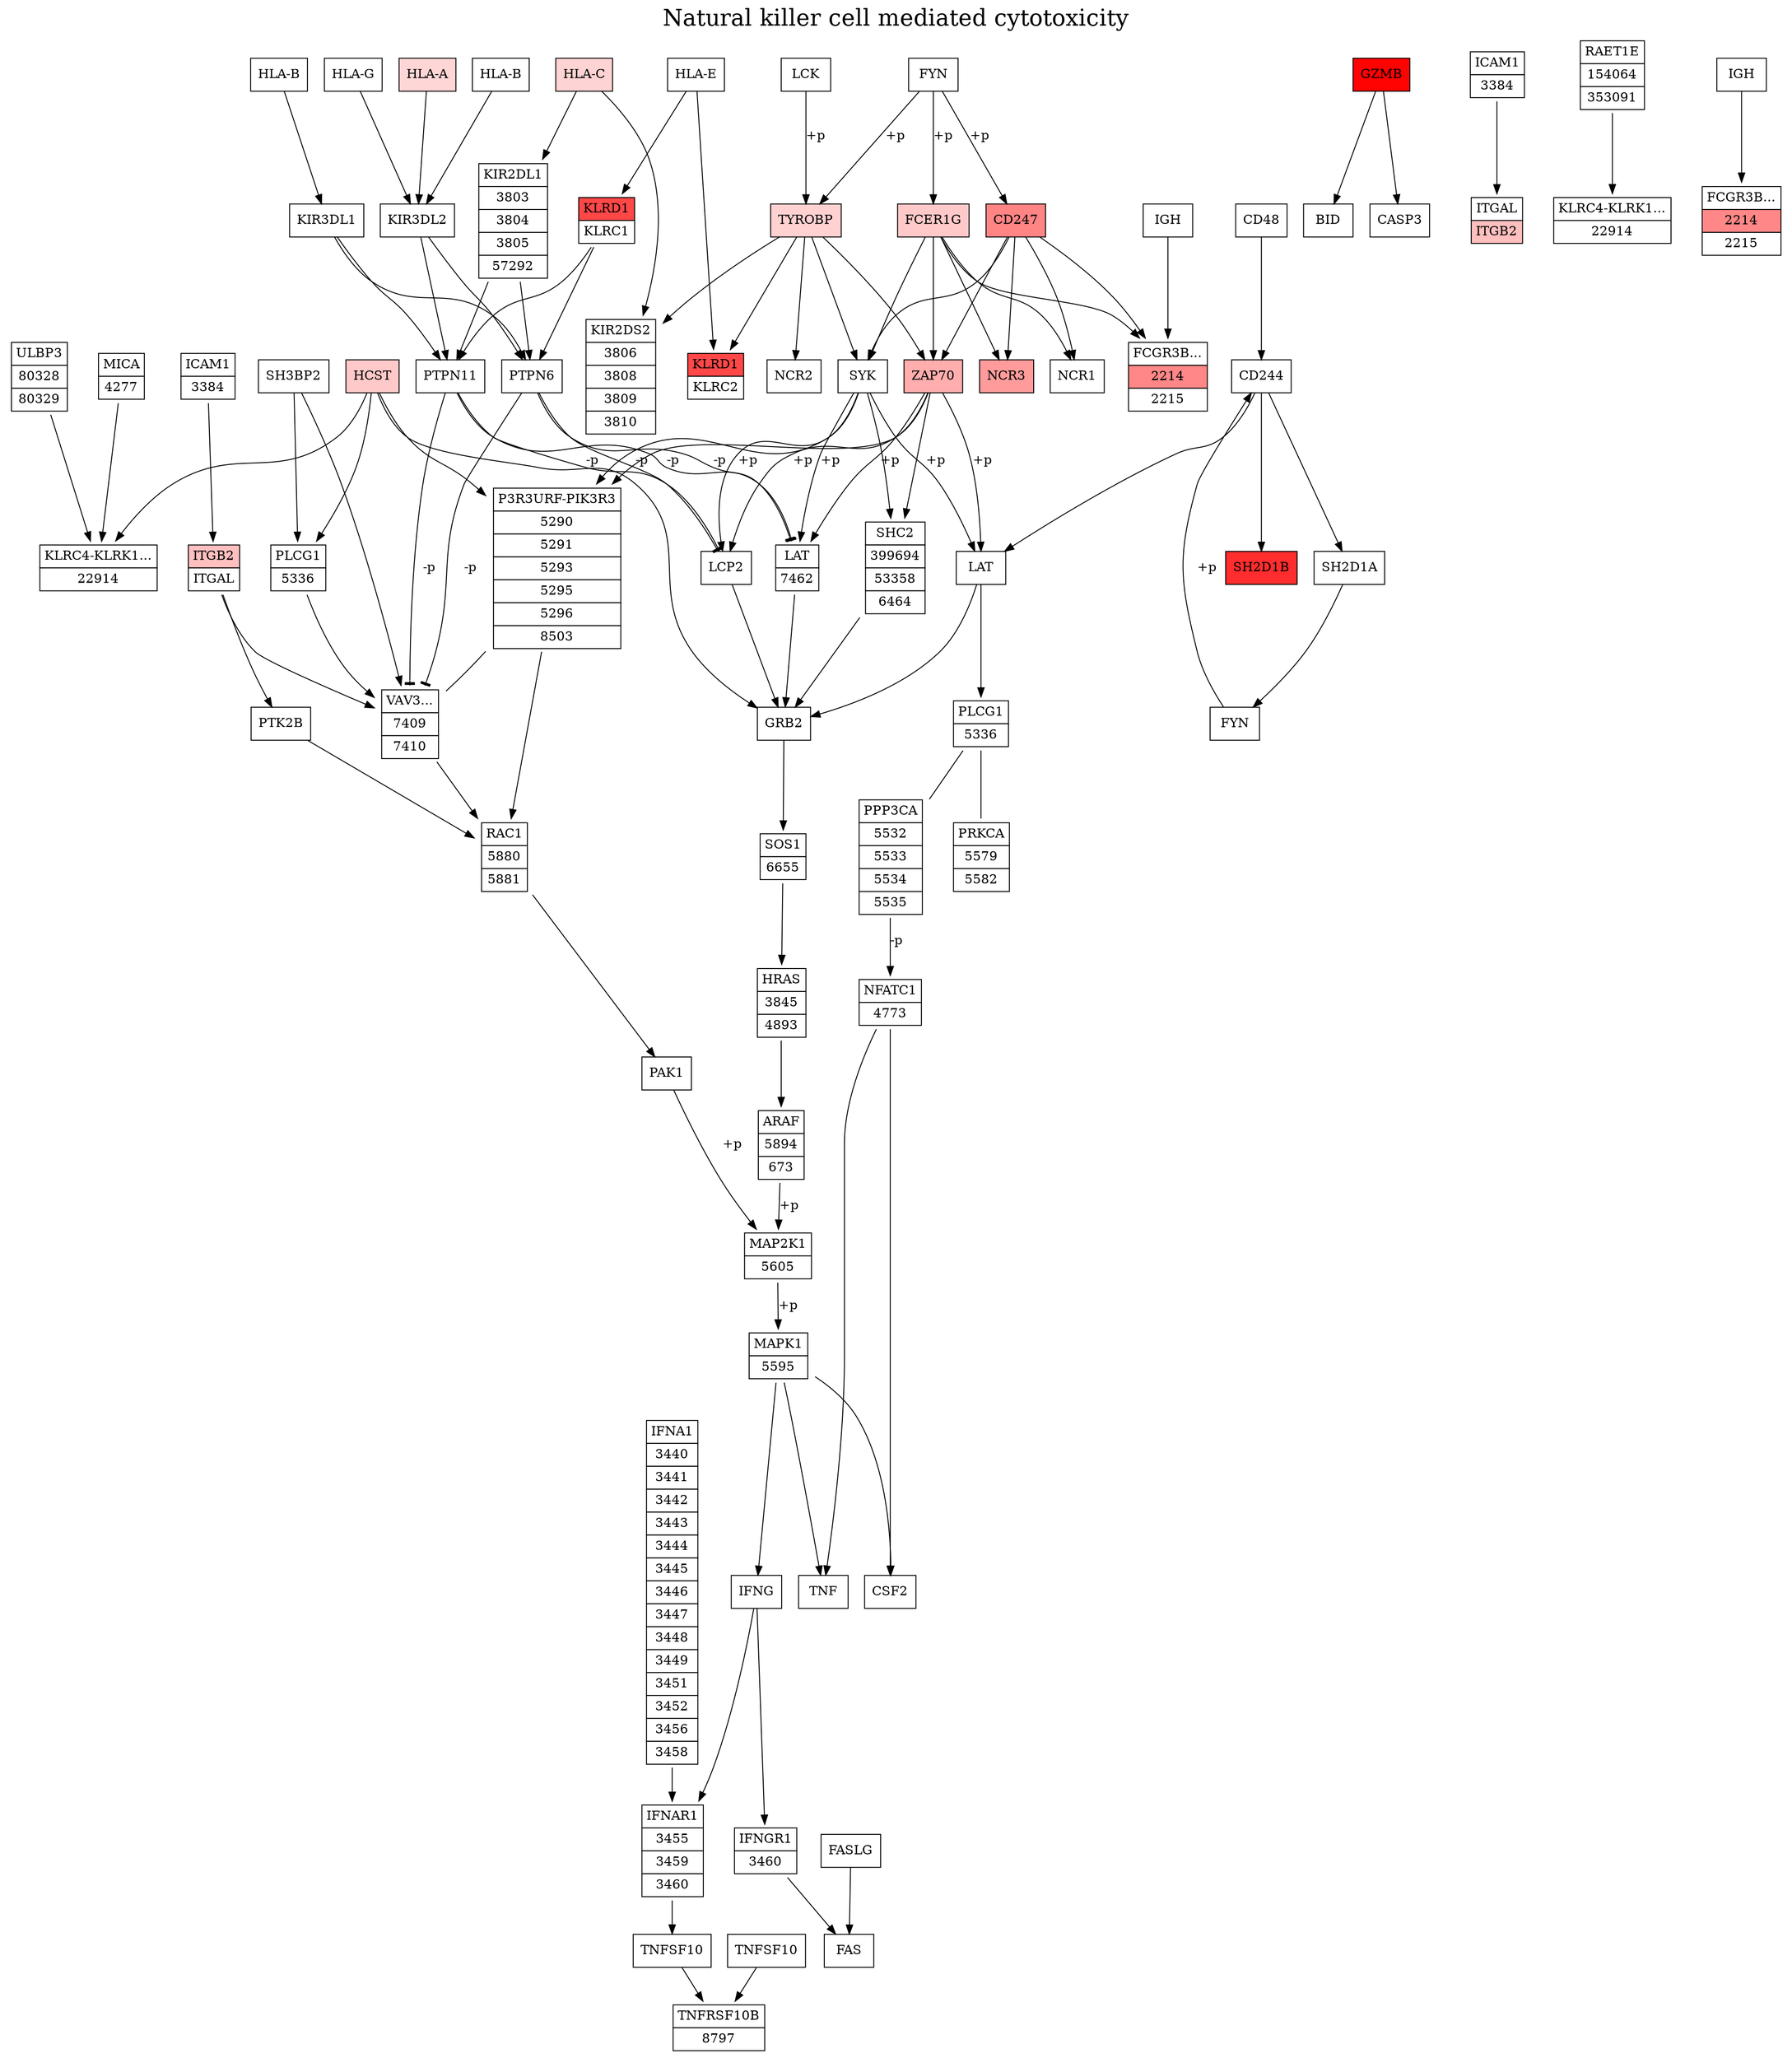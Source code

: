 digraph pathway {
bgcolor="#ffffff";
labelloc=t;
label="Natural killer cell mediated cytotoxicity";
fontsize=25;
rankdir=TB;
splines=normal;
arrowhead=normal;
24 [label=<<table border="0" cellborder="1" cellspacing="0" cellpadding="4"><tr><td bgcolor="#ffffff">NFATC1</td></tr><tr><td bgcolor="#ffffff">4773</td></tr></table>>, shape=plaintext, style=filled, color="#000000", fillcolor="#ffffff"];
25 [label=<<table border="0" cellborder="1" cellspacing="0" cellpadding="4"><tr><td bgcolor="#ffffff">PPP3CA</td></tr><tr><td bgcolor="#ffffff">5532</td></tr><tr><td bgcolor="#ffffff">5533</td></tr><tr><td bgcolor="#ffffff">5534</td></tr><tr><td bgcolor="#ffffff">5535</td></tr></table>>, shape=plaintext, style=filled, color="#000000", fillcolor="#ffffff"];
28 [label=FYN, shape=rectangle, style=filled, color="#000000", fillcolor="#ffffff"];
29 [label=TNFSF10, shape=rectangle, style=filled, color="#000000", fillcolor="#ffffff"];
30 [label=<<table border="0" cellborder="1" cellspacing="0" cellpadding="4"><tr><td bgcolor="#ffffff">IFNGR1</td></tr><tr><td bgcolor="#ffffff">3460</td></tr></table>>, shape=plaintext, style=filled, color="#000000", fillcolor="#ffffff"];
31 [label=<<table border="0" cellborder="1" cellspacing="0" cellpadding="4"><tr><td bgcolor="#ffffff">PLCG1</td></tr><tr><td bgcolor="#ffffff">5336</td></tr></table>>, shape=plaintext, style=filled, color="#000000", fillcolor="#ffffff"];
32 [label=LAT, shape=rectangle, style=filled, color="#000000", fillcolor="#ffffff"];
34 [label="HLA-E", shape=rectangle, style=filled, color="#000000", fillcolor="#ffffff"];
35 [label=IFNG, shape=rectangle, style=filled, color="#000000", fillcolor="#ffffff"];
36 [label=CSF2, shape=rectangle, style=filled, color="#000000", fillcolor="#ffffff"];
37 [label=TNF, shape=rectangle, style=filled, color="#000000", fillcolor="#ffffff"];
38 [label=<<table border="0" cellborder="1" cellspacing="0" cellpadding="4"><tr><td bgcolor="#ffffff">PRKCA</td></tr><tr><td bgcolor="#ffffff">5579</td></tr><tr><td bgcolor="#ffffff">5582</td></tr></table>>, shape=plaintext, style=filled, color="#000000", fillcolor="#ffffff"];
39 [label=SH3BP2, shape=rectangle, style=filled, color="#000000", fillcolor="#ffffff"];
40 [label=<<table border="0" cellborder="1" cellspacing="0" cellpadding="4"><tr><td bgcolor="#ffffff">PLCG1</td></tr><tr><td bgcolor="#ffffff">5336</td></tr></table>>, shape=plaintext, style=filled, color="#000000", fillcolor="#ffffff"];
41 [label=<<table border="0" cellborder="1" cellspacing="0" cellpadding="4"><tr><td bgcolor="#ffffff">LAT</td></tr><tr><td bgcolor="#ffffff">7462</td></tr></table>>, shape=plaintext, style=filled, color="#000000", fillcolor="#ffffff"];
42 [label=PTK2B, shape=rectangle, style=filled, color="#000000", fillcolor="#ffffff"];
43 [label=LCP2, shape=rectangle, style=filled, color="#000000", fillcolor="#ffffff"];
44 [label=SYK, shape=rectangle, style=filled, color="#000000", fillcolor="#ffffff"];
45 [label=ZAP70, shape=rectangle, style=filled, color="#000000", fillcolor="#ffadad"];
46 [label=LCK, shape=rectangle, style=filled, color="#000000", fillcolor="#ffffff"];
47 [label=SH2D1B, shape=rectangle, style=filled, color="#000000", fillcolor="#ff2d2d"];
48 [label=FYN, shape=rectangle, style=filled, color="#000000", fillcolor="#ffffff"];
49 [label=SH2D1A, shape=rectangle, style=filled, color="#000000", fillcolor="#ffffff"];
50 [label=HCST, shape=rectangle, style=filled, color="#000000", fillcolor="#ffc9c9"];
51 [label=CD247, shape=rectangle, style=filled, color="#000000", fillcolor="#ff8484"];
52 [label=FCER1G, shape=rectangle, style=filled, color="#000000", fillcolor="#ffc9c9"];
53 [label=TYROBP, shape=rectangle, style=filled, color="#000000", fillcolor="#ffd1d1"];
54 [label=PTPN11, shape=rectangle, style=filled, color="#000000", fillcolor="#ffffff"];
55 [label=PTPN6, shape=rectangle, style=filled, color="#000000", fillcolor="#ffffff"];
56 [label=<<table border="0" cellborder="1" cellspacing="0" cellpadding="4"><tr><td bgcolor="#ffffff">IFNA1</td></tr><tr><td bgcolor="#ffffff">3440</td></tr><tr><td bgcolor="#ffffff">3441</td></tr><tr><td bgcolor="#ffffff">3442</td></tr><tr><td bgcolor="#ffffff">3443</td></tr><tr><td bgcolor="#ffffff">3444</td></tr><tr><td bgcolor="#ffffff">3445</td></tr><tr><td bgcolor="#ffffff">3446</td></tr><tr><td bgcolor="#ffffff">3447</td></tr><tr><td bgcolor="#ffffff">3448</td></tr><tr><td bgcolor="#ffffff">3449</td></tr><tr><td bgcolor="#ffffff">3451</td></tr><tr><td bgcolor="#ffffff">3452</td></tr><tr><td bgcolor="#ffffff">3456</td></tr><tr><td bgcolor="#ffffff">3458</td></tr></table>>, shape=plaintext, style=filled, color="#000000", fillcolor="#ffffff"];
57 [label=BID, shape=rectangle, style=filled, color="#000000", fillcolor="#ffffff"];
58 [label=CASP3, shape=rectangle, style=filled, color="#000000", fillcolor="#ffffff"];
59 [label=GZMB, shape=rectangle, style=filled, color="#000000", fillcolor="#ff0202"];
61 [label=FAS, shape=rectangle, style=filled, color="#000000", fillcolor="#ffffff"];
62 [label=<<table border="0" cellborder="1" cellspacing="0" cellpadding="4"><tr><td bgcolor="#ffffff">TNFRSF10B</td></tr><tr><td bgcolor="#ffffff">8797</td></tr></table>>, shape=plaintext, style=filled, color="#000000", fillcolor="#ffffff"];
63 [label=CD48, shape=rectangle, style=filled, color="#000000", fillcolor="#ffffff"];
64 [label=<<table border="0" cellborder="1" cellspacing="0" cellpadding="4"><tr><td bgcolor="#ffffff">ULBP3</td></tr><tr><td bgcolor="#ffffff">80328</td></tr><tr><td bgcolor="#ffffff">80329</td></tr></table>>, shape=plaintext, style=filled, color="#000000", fillcolor="#ffffff"];
66 [label=<<table border="0" cellborder="1" cellspacing="0" cellpadding="4"><tr><td bgcolor="#ffffff">MICA</td></tr><tr><td bgcolor="#ffffff">4277</td></tr></table>>, shape=plaintext, style=filled, color="#000000", fillcolor="#ffffff"];
67 [label=<<table border="0" cellborder="1" cellspacing="0" cellpadding="4"><tr><td bgcolor="#ffffff">ICAM1</td></tr><tr><td bgcolor="#ffffff">3384</td></tr></table>>, shape=plaintext, style=filled, color="#000000", fillcolor="#ffffff"];
68 [label="HLA-C", shape=rectangle, style=filled, color="#000000", fillcolor="#fed3d3"];
71 [label="HLA-B", shape=rectangle, style=filled, color="#000000", fillcolor="#ffffff"];
72 [label="HLA-G", shape=rectangle, style=filled, color="#000000", fillcolor="#ffffff"];
73 [label="HLA-A", shape=rectangle, style=filled, color="#000000", fillcolor="#ffd6d6"];
75 [label=<<table border="0" cellborder="1" cellspacing="0" cellpadding="4"><tr><td bgcolor="#ffffff">P3R3URF-PIK3R3</td></tr><tr><td bgcolor="#ffffff">5290</td></tr><tr><td bgcolor="#ffffff">5291</td></tr><tr><td bgcolor="#ffffff">5293</td></tr><tr><td bgcolor="#ffffff">5295</td></tr><tr><td bgcolor="#ffffff">5296</td></tr><tr><td bgcolor="#ffffff">8503</td></tr></table>>, shape=plaintext, style=filled, color="#000000", fillcolor="#ffffff"];
76 [label="HLA-B", shape=rectangle, style=filled, color="#000000", fillcolor="#ffffff"];
77 [label=<<table border="0" cellborder="1" cellspacing="0" cellpadding="4"><tr><td bgcolor="#ffffff">MAPK1</td></tr><tr><td bgcolor="#ffffff">5595</td></tr></table>>, shape=plaintext, style=filled, color="#000000", fillcolor="#ffffff"];
78 [label=<<table border="0" cellborder="1" cellspacing="0" cellpadding="4"><tr><td bgcolor="#ffffff">MAP2K1</td></tr><tr><td bgcolor="#ffffff">5605</td></tr></table>>, shape=plaintext, style=filled, color="#000000", fillcolor="#ffffff"];
79 [label=<<table border="0" cellborder="1" cellspacing="0" cellpadding="4"><tr><td bgcolor="#ffffff">ARAF</td></tr><tr><td bgcolor="#ffffff">5894</td></tr><tr><td bgcolor="#ffffff">673</td></tr></table>>, shape=plaintext, style=filled, color="#000000", fillcolor="#ffffff"];
80 [label=<<table border="0" cellborder="1" cellspacing="0" cellpadding="4"><tr><td bgcolor="#ffffff">HRAS</td></tr><tr><td bgcolor="#ffffff">3845</td></tr><tr><td bgcolor="#ffffff">4893</td></tr></table>>, shape=plaintext, style=filled, color="#000000", fillcolor="#ffffff"];
81 [label=<<table border="0" cellborder="1" cellspacing="0" cellpadding="4"><tr><td bgcolor="#ffffff">SOS1</td></tr><tr><td bgcolor="#ffffff">6655</td></tr></table>>, shape=plaintext, style=filled, color="#000000", fillcolor="#ffffff"];
82 [label=GRB2, shape=rectangle, style=filled, color="#000000", fillcolor="#ffffff"];
83 [label=<<table border="0" cellborder="1" cellspacing="0" cellpadding="4"><tr><td bgcolor="#ffffff">SHC2</td></tr><tr><td bgcolor="#ffffff">399694</td></tr><tr><td bgcolor="#ffffff">53358</td></tr><tr><td bgcolor="#ffffff">6464</td></tr></table>>, shape=plaintext, style=filled, color="#000000", fillcolor="#ffffff"];
84 [label=PAK1, shape=rectangle, style=filled, color="#000000", fillcolor="#ffffff"];
85 [label=<<table border="0" cellborder="1" cellspacing="0" cellpadding="4"><tr><td bgcolor="#ffffff">RAC1</td></tr><tr><td bgcolor="#ffffff">5880</td></tr><tr><td bgcolor="#ffffff">5881</td></tr></table>>, shape=plaintext, style=filled, color="#000000", fillcolor="#ffffff"];
86 [label=<<table border="0" cellborder="1" cellspacing="0" cellpadding="4"><tr><td bgcolor="#ffffff">VAV3...</td></tr><tr><td bgcolor="#ffffff">7409</td></tr><tr><td bgcolor="#ffffff">7410</td></tr></table>>, shape=plaintext, style=filled, color="#000000", fillcolor="#ffffff"];
212 [label=FASLG, shape=rectangle, style=filled, color="#000000", fillcolor="#ffffff"];
213 [label=TNFSF10, shape=rectangle, style=filled, color="#000000", fillcolor="#ffffff"];
214 [label=<<table border="0" cellborder="1" cellspacing="0" cellpadding="4"><tr><td bgcolor="#ffffff">IFNAR1</td></tr><tr><td bgcolor="#ffffff">3455</td></tr><tr><td bgcolor="#ffffff">3459</td></tr><tr><td bgcolor="#ffffff">3460</td></tr></table>>, shape=plaintext, style=filled, color="#000000", fillcolor="#ffffff"];
215 [label=CD244, shape=rectangle, style=filled, color="#000000", fillcolor="#ffffff"];
216 [label=<<table border="0" cellborder="1" cellspacing="0" cellpadding="4"><tr><td bgcolor="#ffffff">KLRC4-KLRK1...</td></tr><tr><td bgcolor="#ffffff">22914</td></tr></table>>, shape=plaintext, style=filled, color="#000000", fillcolor="#ffffff"];
217 [label=NCR3, shape=rectangle, style=filled, color="#000000", fillcolor="#ff9b9b"];
218 [label=NCR1, shape=rectangle, style=filled, color="#000000", fillcolor="#ffffff"];
219 [label=<<table border="0" cellborder="1" cellspacing="0" cellpadding="4"><tr><td bgcolor="#ffffff">FCGR3B...</td></tr><tr><td bgcolor="#ff8787">2214</td></tr><tr><td bgcolor="#ffffff">2215</td></tr></table>>, shape=plaintext, style=filled, color="#000000", fillcolor="#ffffff"];
220 [label=NCR2, shape=rectangle, style=filled, color="#000000", fillcolor="#ffffff"];
222 [label=<<table border="0" cellborder="1" cellspacing="0" cellpadding="4"><tr><td bgcolor="#ffffff">KIR2DS2</td></tr><tr><td bgcolor="#ffffff">3806</td></tr><tr><td bgcolor="#ffffff">3808</td></tr><tr><td bgcolor="#ffffff">3809</td></tr><tr><td bgcolor="#ffffff">3810</td></tr></table>>, shape=plaintext, style=filled, color="#000000", fillcolor="#ffffff"];
227 [label=<<table border="0" cellborder="1" cellspacing="0" cellpadding="4"><tr><td bgcolor="#ffffff">KIR2DL1</td></tr><tr><td bgcolor="#ffffff">3803</td></tr><tr><td bgcolor="#ffffff">3804</td></tr><tr><td bgcolor="#ffffff">3805</td></tr><tr><td bgcolor="#ffffff">57292</td></tr></table>>, shape=plaintext, style=filled, color="#000000", fillcolor="#ffffff"];
228 [label=KIR3DL2, shape=rectangle, style=filled, color="#000000", fillcolor="#ffffff"];
229 [label=KIR3DL1, shape=rectangle, style=filled, color="#000000", fillcolor="#ffffff"];
254 [label=<<table border="0" cellborder="1" cellspacing="0" cellpadding="4"><tr><td bgcolor="#ffffff">ICAM1</td></tr><tr><td bgcolor="#ffffff">3384</td></tr></table>>, shape=plaintext, style=filled, color="#000000", fillcolor="#ffffff"];
257 [label=<<table border="0" cellborder="1" cellspacing="0" cellpadding="4"><tr><td bgcolor="#ffffff">RAET1E</td></tr><tr><td bgcolor="#ffffff">154064</td></tr><tr><td bgcolor="#ffffff">353091</td></tr></table>>, shape=plaintext, style=filled, color="#000000", fillcolor="#ffffff"];
271 [label=<<table border="0" cellborder="1" cellspacing="0" cellpadding="4"><tr><td bgcolor="#ffffff">FCGR3B...</td></tr><tr><td bgcolor="#ff8787">2214</td></tr><tr><td bgcolor="#ffffff">2215</td></tr></table>>, shape=plaintext, style=filled, color="#000000", fillcolor="#ffffff"];
274 [label=<<table border="0" cellborder="1" cellspacing="0" cellpadding="4"><tr><td bgcolor="#ffffff">KLRC4-KLRK1...</td></tr><tr><td bgcolor="#ffffff">22914</td></tr></table>>, shape=plaintext, style=filled, color="#000000", fillcolor="#ffffff"];
279 [label=IGH, shape=rectangle, style=filled, color="#000000", fillcolor="#ffffff"];
280 [label=<<table border="0" cellborder="1" cellspacing="0" cellpadding="4"><tr><td bgcolor="#ff4747">KLRD1</td></tr><tr><td bgcolor="#ffffff">KLRC1</td></tr></table>>, shape=plaintext, style=filled, color="#000000", fillcolor="#ffffff"];
281 [label=<<table border="0" cellborder="1" cellspacing="0" cellpadding="4"><tr><td bgcolor="#ff4747">KLRD1</td></tr><tr><td bgcolor="#ffffff">KLRC2</td></tr></table>>, shape=plaintext, style=filled, color="#000000", fillcolor="#ffffff"];
282 [label=<<table border="0" cellborder="1" cellspacing="0" cellpadding="4"><tr><td bgcolor="#ffbfbf">ITGB2</td></tr><tr><td bgcolor="#ffffff">ITGAL</td></tr></table>>, shape=plaintext, style=filled, color="#000000", fillcolor="#ffffff"];
283 [label=<<table border="0" cellborder="1" cellspacing="0" cellpadding="4"><tr><td bgcolor="#ffffff">ITGAL</td></tr><tr><td bgcolor="#ffbfbf">ITGB2</td></tr></table>>, shape=plaintext, style=filled, color="#000000", fillcolor="#ffffff"];
23 [label=IGH, shape=rectangle, style=filled, color="#000000", fillcolor="#ffffff"];
31 -> 25 [arrowhead=none, style=solid];
75 -> 86 [arrowhead=none, style=solid];
31 -> 38 [arrowhead=none, style=solid];
76 -> 229 [arrowhead=normal, style=solid];
73 -> 228 [arrowhead=normal, style=solid];
72 -> 228 [arrowhead=normal, style=solid];
71 -> 228 [arrowhead=normal, style=solid];
68 -> 227 [arrowhead=normal, style=solid];
34 -> 280 [arrowhead=normal, style=solid];
68 -> 222 [arrowhead=normal, style=solid];
34 -> 281 [arrowhead=normal, style=solid];
67 -> 282 [arrowhead=normal, style=solid];
66 -> 216 [arrowhead=normal, style=solid];
64 -> 216 [arrowhead=normal, style=solid];
63 -> 215 [arrowhead=normal, style=solid];
213 -> 62 [arrowhead=normal, style=solid];
212 -> 61 [arrowhead=normal, style=solid];
59 -> 58 [arrowhead=normal, style=solid];
59 -> 57 [arrowhead=normal, style=solid];
229 -> 55 [arrowhead=normal, style=solid];
229 -> 54 [arrowhead=normal, style=solid];
228 -> 55 [arrowhead=normal, style=solid];
228 -> 54 [arrowhead=normal, style=solid];
227 -> 55 [arrowhead=normal, style=solid];
227 -> 54 [arrowhead=normal, style=solid];
280 -> 55 [arrowhead=normal, style=solid];
280 -> 54 [arrowhead=normal, style=solid];
282 -> 42 [arrowhead=normal, style=solid];
282 -> 86 [arrowhead=normal, style=solid];
215 -> 47 [arrowhead=normal, style=solid];
215 -> 49 [arrowhead=normal, style=solid];
49 -> 28 [arrowhead=normal, style=solid];
53 -> 45 [arrowhead=normal, style=solid];
53 -> 44 [arrowhead=normal, style=solid];
52 -> 45 [arrowhead=normal, style=solid];
52 -> 44 [arrowhead=normal, style=solid];
51 -> 45 [arrowhead=normal, style=solid];
51 -> 44 [arrowhead=normal, style=solid];
45 -> 75 [arrowhead=normal, style=solid];
44 -> 75 [arrowhead=normal, style=solid];
50 -> 40 [arrowhead=normal, style=solid];
50 -> 75 [arrowhead=normal, style=solid];
40 -> 86 [arrowhead=normal, style=solid];
75 -> 85 [arrowhead=normal, style=solid];
86 -> 85 [arrowhead=normal, style=solid];
42 -> 85 [arrowhead=normal, style=solid];
85 -> 84 [arrowhead=normal, style=solid];
43 -> 82 [arrowhead=normal, style=solid];
41 -> 82 [arrowhead=normal, style=solid];
45 -> 83 [arrowhead=normal, style=solid];
44 -> 83 [arrowhead=normal, style=solid];
83 -> 82 [arrowhead=normal, style=solid];
82 -> 81 [arrowhead=normal, style=solid];
81 -> 80 [arrowhead=normal, style=solid];
80 -> 79 [arrowhead=normal, style=solid];
50 -> 82 [arrowhead=normal, style=solid];
32 -> 82 [arrowhead=normal, style=solid];
32 -> 31 [arrowhead=normal, style=solid];
215 -> 32 [arrowhead=normal, style=solid];
77 -> 37 [arrowhead=normal, style=solid];
77 -> 36 [arrowhead=normal, style=solid];
77 -> 35 [arrowhead=normal, style=solid];
24 -> 37 [arrowhead=normal, style=solid];
24 -> 36 [arrowhead=normal, style=solid];
30 -> 61 [arrowhead=normal, style=solid];
35 -> 30 [arrowhead=normal, style=solid];
56 -> 214 [arrowhead=normal, style=solid];
214 -> 29 [arrowhead=normal, style=solid];
35 -> 214 [arrowhead=normal, style=solid];
84 -> 78 [arrowhead=normal, label="+p", style=solid];
78 -> 77 [arrowhead=normal, label="+p", style=solid];
79 -> 78 [arrowhead=normal, label="+p", style=solid];
46 -> 53 [arrowhead=normal, label="+p", style=solid];
48 -> 53 [arrowhead=normal, label="+p", style=solid];
48 -> 52 [arrowhead=normal, label="+p", style=solid];
48 -> 51 [arrowhead=normal, label="+p", style=solid];
45 -> 43 [arrowhead=normal, label="+p", style=solid];
45 -> 41 [arrowhead=normal, label="+p", style=solid];
44 -> 43 [arrowhead=normal, label="+p", style=solid];
44 -> 41 [arrowhead=normal, label="+p", style=solid];
45 -> 32 [arrowhead=normal, label="+p", style=solid];
44 -> 32 [arrowhead=normal, label="+p", style=solid];
28 -> 215 [arrowhead=normal, label="+p", style=solid];
55 -> 86 [arrowhead=tee, label="-p", style=solid];
54 -> 86 [arrowhead=tee, label="-p", style=solid];
55 -> 43 [arrowhead=tee, label="-p", style=solid];
54 -> 43 [arrowhead=tee, label="-p", style=solid];
55 -> 41 [arrowhead=tee, label="-p", style=solid];
54 -> 41 [arrowhead=tee, label="-p", style=solid];
25 -> 24 [arrowhead=normal, label="-p", style=solid];
53 -> 222 [arrowhead=normal, style=solid];
53 -> 281 [arrowhead=normal, style=solid];
53 -> 220 [arrowhead=normal, style=solid];
52 -> 218 [arrowhead=normal, style=solid];
52 -> 219 [arrowhead=normal, style=solid];
52 -> 217 [arrowhead=normal, style=solid];
51 -> 218 [arrowhead=normal, style=solid];
51 -> 219 [arrowhead=normal, style=solid];
51 -> 217 [arrowhead=normal, style=solid];
50 -> 216 [arrowhead=normal, style=solid];
39 -> 86 [arrowhead=normal, style=solid];
39 -> 40 [arrowhead=normal, style=solid];
29 -> 62 [arrowhead=normal, style=solid];
23 -> 219 [arrowhead=normal, style=solid];
254 -> 283 [arrowhead=normal, style=solid];
279 -> 271 [arrowhead=normal, style=solid];
257 -> 274 [arrowhead=normal, style=solid];
}
